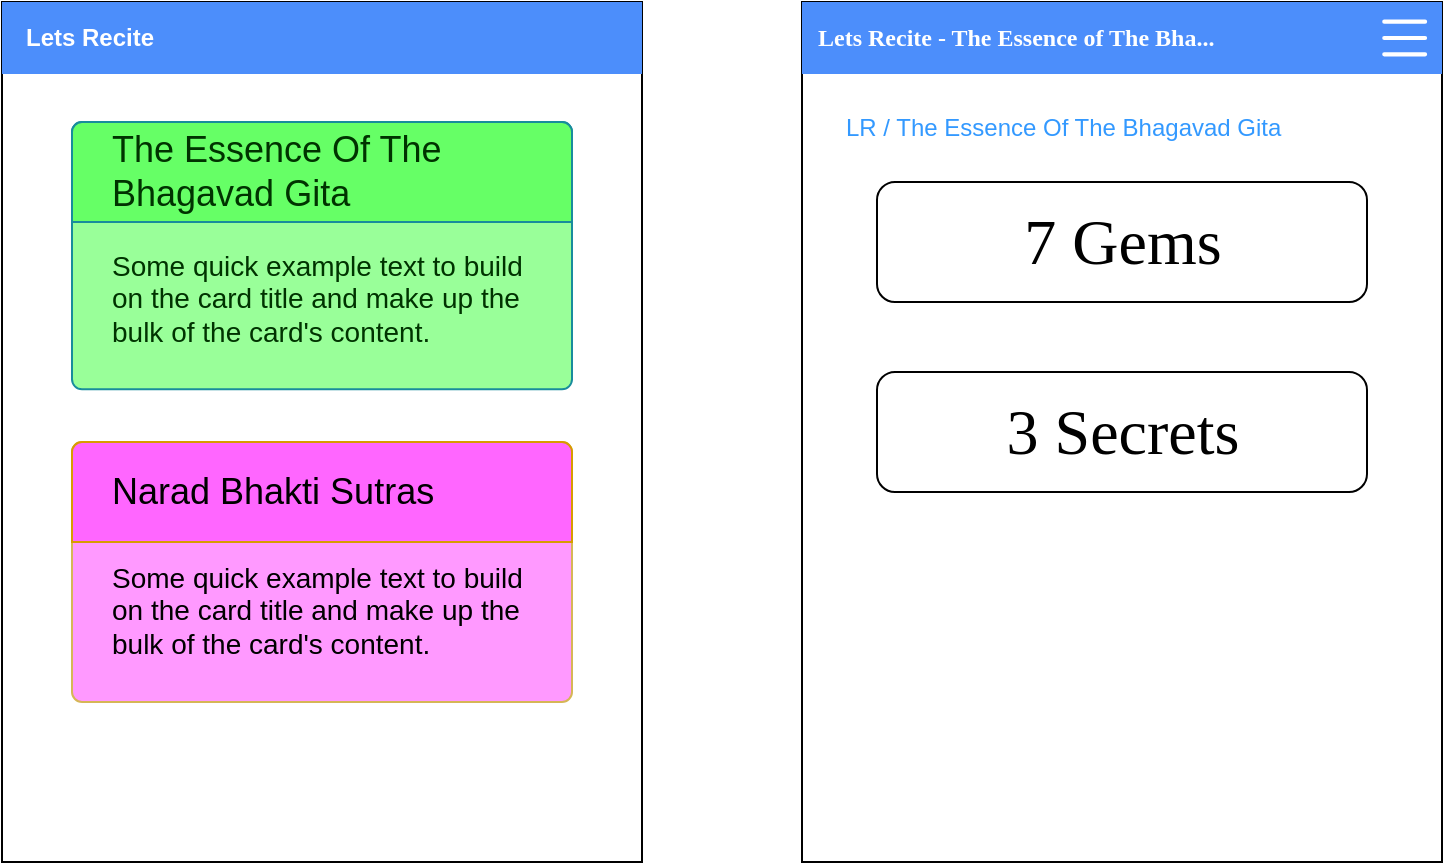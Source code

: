 <mxfile version="24.6.2" type="github" pages="2">
  <diagram name="Version 2" id="UMCraz2ozo_AV8kpycfj">
    <mxGraphModel dx="858" dy="530" grid="1" gridSize="10" guides="1" tooltips="1" connect="1" arrows="1" fold="1" page="1" pageScale="1" pageWidth="850" pageHeight="1100" math="0" shadow="0">
      <root>
        <mxCell id="0" />
        <mxCell id="1" parent="0" />
        <mxCell id="FgUyRgX1d-CwVRAhHDfW-1" value="" style="group" vertex="1" connectable="0" parent="1">
          <mxGeometry x="440" y="80" width="320" height="430" as="geometry" />
        </mxCell>
        <mxCell id="FgUyRgX1d-CwVRAhHDfW-2" value="" style="rounded=0;whiteSpace=wrap;html=1;" vertex="1" parent="FgUyRgX1d-CwVRAhHDfW-1">
          <mxGeometry width="320" height="430" as="geometry" />
        </mxCell>
        <mxCell id="FgUyRgX1d-CwVRAhHDfW-3" value="&lt;div align=&quot;left&quot;&gt;&lt;font color=&quot;#ffffff&quot;&gt;&lt;b&gt;&amp;nbsp;&amp;nbsp; Lets Recite&lt;/b&gt;&lt;/font&gt;&lt;/div&gt;" style="rounded=0;whiteSpace=wrap;html=1;fillColor=#4C8EFB;strokeColor=none;align=left;" vertex="1" parent="FgUyRgX1d-CwVRAhHDfW-1">
          <mxGeometry width="320" height="36" as="geometry" />
        </mxCell>
        <mxCell id="a5rxuozpXgu31T1SbxIO-4" value="Some quick example text to build on the card title and make up the bulk of the card&#39;s content." style="html=1;shadow=0;dashed=0;shape=mxgraph.bootstrap.rrect;rSize=5;strokeColor=#188C9C;html=1;whiteSpace=wrap;fillColor=#99FF99;fontColor=#003300;verticalAlign=bottom;align=left;spacing=20;spacingBottom=0;fontSize=14;" vertex="1" parent="FgUyRgX1d-CwVRAhHDfW-1">
          <mxGeometry x="35" y="60" width="250" height="133.66" as="geometry" />
        </mxCell>
        <mxCell id="a5rxuozpXgu31T1SbxIO-5" value="The Essence Of The Bhagavad Gita" style="html=1;shadow=0;dashed=0;shape=mxgraph.bootstrap.topButton;rSize=5;perimeter=none;whiteSpace=wrap;fillColor=#66FF66;strokeColor=#188C9C;fontColor=#003300;resizeWidth=1;fontSize=18;align=left;spacing=20;" vertex="1" parent="a5rxuozpXgu31T1SbxIO-4">
          <mxGeometry width="250" height="50" relative="1" as="geometry" />
        </mxCell>
        <mxCell id="a5rxuozpXgu31T1SbxIO-6" value="Some quick example text to build on the card title and make up the bulk of the card&#39;s content." style="html=1;shadow=0;dashed=0;shape=mxgraph.bootstrap.rrect;rSize=5;strokeColor=#d6b656;html=1;whiteSpace=wrap;fillColor=#FF99FF;verticalAlign=bottom;align=left;spacing=20;spacingBottom=0;fontSize=14;" vertex="1" parent="FgUyRgX1d-CwVRAhHDfW-1">
          <mxGeometry x="35" y="220" width="250" height="130" as="geometry" />
        </mxCell>
        <mxCell id="a5rxuozpXgu31T1SbxIO-7" value="Narad Bhakti Sutras" style="html=1;shadow=0;dashed=0;shape=mxgraph.bootstrap.topButton;rSize=5;perimeter=none;whiteSpace=wrap;fillColor=#FF66FF;strokeColor=#d79b00;resizeWidth=1;fontSize=18;align=left;spacing=20;" vertex="1" parent="a5rxuozpXgu31T1SbxIO-6">
          <mxGeometry width="250" height="50" relative="1" as="geometry" />
        </mxCell>
        <mxCell id="FgUyRgX1d-CwVRAhHDfW-4" value="" style="group;fontSize=42;" vertex="1" connectable="0" parent="1">
          <mxGeometry x="840" y="80" width="320" height="430" as="geometry" />
        </mxCell>
        <mxCell id="FgUyRgX1d-CwVRAhHDfW-5" value="" style="rounded=0;whiteSpace=wrap;html=1;" vertex="1" parent="FgUyRgX1d-CwVRAhHDfW-4">
          <mxGeometry width="320" height="430" as="geometry" />
        </mxCell>
        <mxCell id="FgUyRgX1d-CwVRAhHDfW-6" value="&lt;font face=&quot;Verdana&quot; color=&quot;#ffffff&quot;&gt;&lt;b&gt;&amp;nbsp; Lets Recite - The Essence of The Bha...&lt;/b&gt;&lt;/font&gt;" style="rounded=0;whiteSpace=wrap;html=1;fillColor=#4C8EFB;strokeColor=none;align=left;" vertex="1" parent="FgUyRgX1d-CwVRAhHDfW-4">
          <mxGeometry width="320" height="36" as="geometry" />
        </mxCell>
        <mxCell id="UcMiy5Lkr7W-LVcpt4RS-1" value="" style="shape=image;verticalLabelPosition=bottom;labelBackgroundColor=default;verticalAlign=top;aspect=fixed;imageAspect=0;image=data:image/svg+xml,PHN2ZyB2aWV3Qm94PSIwIDAgMTYgMTYiIGNsYXNzPSJiaSBiaS1saXN0IiBmaWxsPSJ3aGl0ZSIgaGVpZ2h0PSIxNiIgd2lkdGg9IjE2IiB4bWxucz0iaHR0cDovL3d3dy53My5vcmcvMjAwMC9zdmciPiYjeGE7ICA8cGF0aCBkPSJNMi41IDEyYS41LjUgMCAwIDEgLjUtLjVoMTBhLjUuNSAwIDAgMSAwIDFIM2EuNS41IDAgMCAxLS41LS41bTAtNGEuNS41IDAgMCAxIC41LS41aDEwYS41LjUgMCAwIDEgMCAxSDNhLjUuNSAwIDAgMS0uNS0uNW0wLTRhLjUuNSAwIDAgMSAuNS0uNWgxMGEuNS41IDAgMCAxIDAgMUgzYS41LjUgMCAwIDEtLjUtLjUiIGZpbGwtcnVsZT0iZXZlbm9kZCIvPiYjeGE7PC9zdmc+;" vertex="1" parent="FgUyRgX1d-CwVRAhHDfW-4">
          <mxGeometry x="284.996" y="1.66" width="32.686" height="32.686" as="geometry" />
        </mxCell>
        <mxCell id="UcMiy5Lkr7W-LVcpt4RS-2" value="&lt;font color=&quot;#3399ff&quot;&gt;LR / The Essence Of The Bhagavad Gita &lt;/font&gt;" style="fillColor=none;strokeColor=none;html=1;fontColor=#0000FF;align=left;verticalAlign=middle;whiteSpace=wrap;fontSize=12;fontStyle=0" vertex="1" parent="FgUyRgX1d-CwVRAhHDfW-4">
          <mxGeometry x="20" y="50" width="230" height="25" as="geometry" />
        </mxCell>
        <mxCell id="UcMiy5Lkr7W-LVcpt4RS-5" value="&lt;font style=&quot;font-size: 32px;&quot;&gt;7 Gems&lt;/font&gt;" style="rounded=1;whiteSpace=wrap;html=1;fontFamily=Cedarville Cursive;fontSource=https%3A%2F%2Ffonts.googleapis.com%2Fcss%3Ffamily%3DCedarville%2BCursive;" vertex="1" parent="FgUyRgX1d-CwVRAhHDfW-4">
          <mxGeometry x="37.5" y="90" width="245" height="60" as="geometry" />
        </mxCell>
        <mxCell id="UcMiy5Lkr7W-LVcpt4RS-6" value="&lt;font style=&quot;font-size: 32px;&quot; face=&quot;Cedarville Cursive&quot;&gt;3 Secrets&lt;br&gt;&lt;/font&gt;" style="rounded=1;whiteSpace=wrap;html=1;" vertex="1" parent="FgUyRgX1d-CwVRAhHDfW-4">
          <mxGeometry x="37.5" y="185" width="245" height="60" as="geometry" />
        </mxCell>
      </root>
    </mxGraphModel>
  </diagram>
  <diagram id="FrvKU-1WmwjjgQu90Lsc" name="components">
    <mxGraphModel dx="953" dy="589" grid="1" gridSize="10" guides="1" tooltips="1" connect="1" arrows="1" fold="1" page="1" pageScale="1" pageWidth="850" pageHeight="1100" math="0" shadow="0">
      <root>
        <mxCell id="0" />
        <mxCell id="1" parent="0" />
        <mxCell id="98rGy2QlHynD_Cpla1FU-1" value="" style="group" vertex="1" connectable="0" parent="1">
          <mxGeometry x="180" y="20" width="261.54" height="510" as="geometry" />
        </mxCell>
        <mxCell id="98rGy2QlHynD_Cpla1FU-2" value="" style="rounded=0;whiteSpace=wrap;html=1;" vertex="1" parent="98rGy2QlHynD_Cpla1FU-1">
          <mxGeometry x="9" y="30" width="245" height="440" as="geometry" />
        </mxCell>
        <mxCell id="98rGy2QlHynD_Cpla1FU-3" value="" style="verticalLabelPosition=bottom;verticalAlign=top;html=1;shadow=0;dashed=0;strokeWidth=1;shape=mxgraph.android.phone2;strokeColor=#c0c0c0;" vertex="1" parent="98rGy2QlHynD_Cpla1FU-1">
          <mxGeometry width="261.54" height="510" as="geometry" />
        </mxCell>
        <mxCell id="m69mBlJTR-rRHD0XRASf-1" value="" style="group" vertex="1" connectable="0" parent="1">
          <mxGeometry x="480" y="40" width="243.23" height="36" as="geometry" />
        </mxCell>
        <mxCell id="m69mBlJTR-rRHD0XRASf-2" value="&lt;div align=&quot;left&quot;&gt;&lt;font color=&quot;#ffffff&quot;&gt;&lt;b&gt;&amp;nbsp;&amp;nbsp; Lets Recite&lt;/b&gt;&lt;/font&gt;&lt;/div&gt;" style="rounded=0;whiteSpace=wrap;html=1;fillColor=#4C8EFB;strokeColor=none;align=left;" vertex="1" parent="m69mBlJTR-rRHD0XRASf-1">
          <mxGeometry width="243.23" height="36" as="geometry" />
        </mxCell>
        <mxCell id="m69mBlJTR-rRHD0XRASf-3" value="" style="shape=image;verticalLabelPosition=bottom;labelBackgroundColor=default;verticalAlign=top;aspect=fixed;imageAspect=0;image=data:image/svg+xml,PHN2ZyB2aWV3Qm94PSIwIDAgMTYgMTYiIGNsYXNzPSJiaSBiaS1saXN0IiBmaWxsPSJ3aGl0ZSIgaGVpZ2h0PSIxNiIgd2lkdGg9IjE2IiB4bWxucz0iaHR0cDovL3d3dy53My5vcmcvMjAwMC9zdmciPiYjeGE7ICA8cGF0aCBkPSJNMi41IDEyYS41LjUgMCAwIDEgLjUtLjVoMTBhLjUuNSAwIDAgMSAwIDFIM2EuNS41IDAgMCAxLS41LS41bTAtNGEuNS41IDAgMCAxIC41LS41aDEwYS41LjUgMCAwIDEgMCAxSDNhLjUuNSAwIDAgMS0uNS0uNW0wLTRhLjUuNSAwIDAgMSAuNS0uNWgxMGEuNS41IDAgMCAxIDAgMUgzYS41LjUgMCAwIDEtLjUtLjUiIGZpbGwtcnVsZT0iZXZlbm9kZCIvPiYjeGE7PC9zdmc+;" vertex="1" parent="m69mBlJTR-rRHD0XRASf-1">
          <mxGeometry x="209.996" y="1.66" width="32.686" height="32.686" as="geometry" />
        </mxCell>
        <mxCell id="XvR8V0o3OYKLG-ZSCt6T-1" value="" style="group" vertex="1" connectable="0" parent="1">
          <mxGeometry x="480" y="120" width="320" height="430" as="geometry" />
        </mxCell>
        <mxCell id="XvR8V0o3OYKLG-ZSCt6T-2" value="" style="rounded=0;whiteSpace=wrap;html=1;" vertex="1" parent="XvR8V0o3OYKLG-ZSCt6T-1">
          <mxGeometry width="320" height="430" as="geometry" />
        </mxCell>
        <mxCell id="XvR8V0o3OYKLG-ZSCt6T-3" value="&lt;div align=&quot;left&quot;&gt;&lt;font color=&quot;#ffffff&quot;&gt;&lt;b&gt;&amp;nbsp;&amp;nbsp; Lets Recite&lt;/b&gt;&lt;/font&gt;&lt;/div&gt;" style="rounded=0;whiteSpace=wrap;html=1;fillColor=#4C8EFB;strokeColor=none;align=left;" vertex="1" parent="XvR8V0o3OYKLG-ZSCt6T-1">
          <mxGeometry width="320" height="36" as="geometry" />
        </mxCell>
      </root>
    </mxGraphModel>
  </diagram>
</mxfile>

